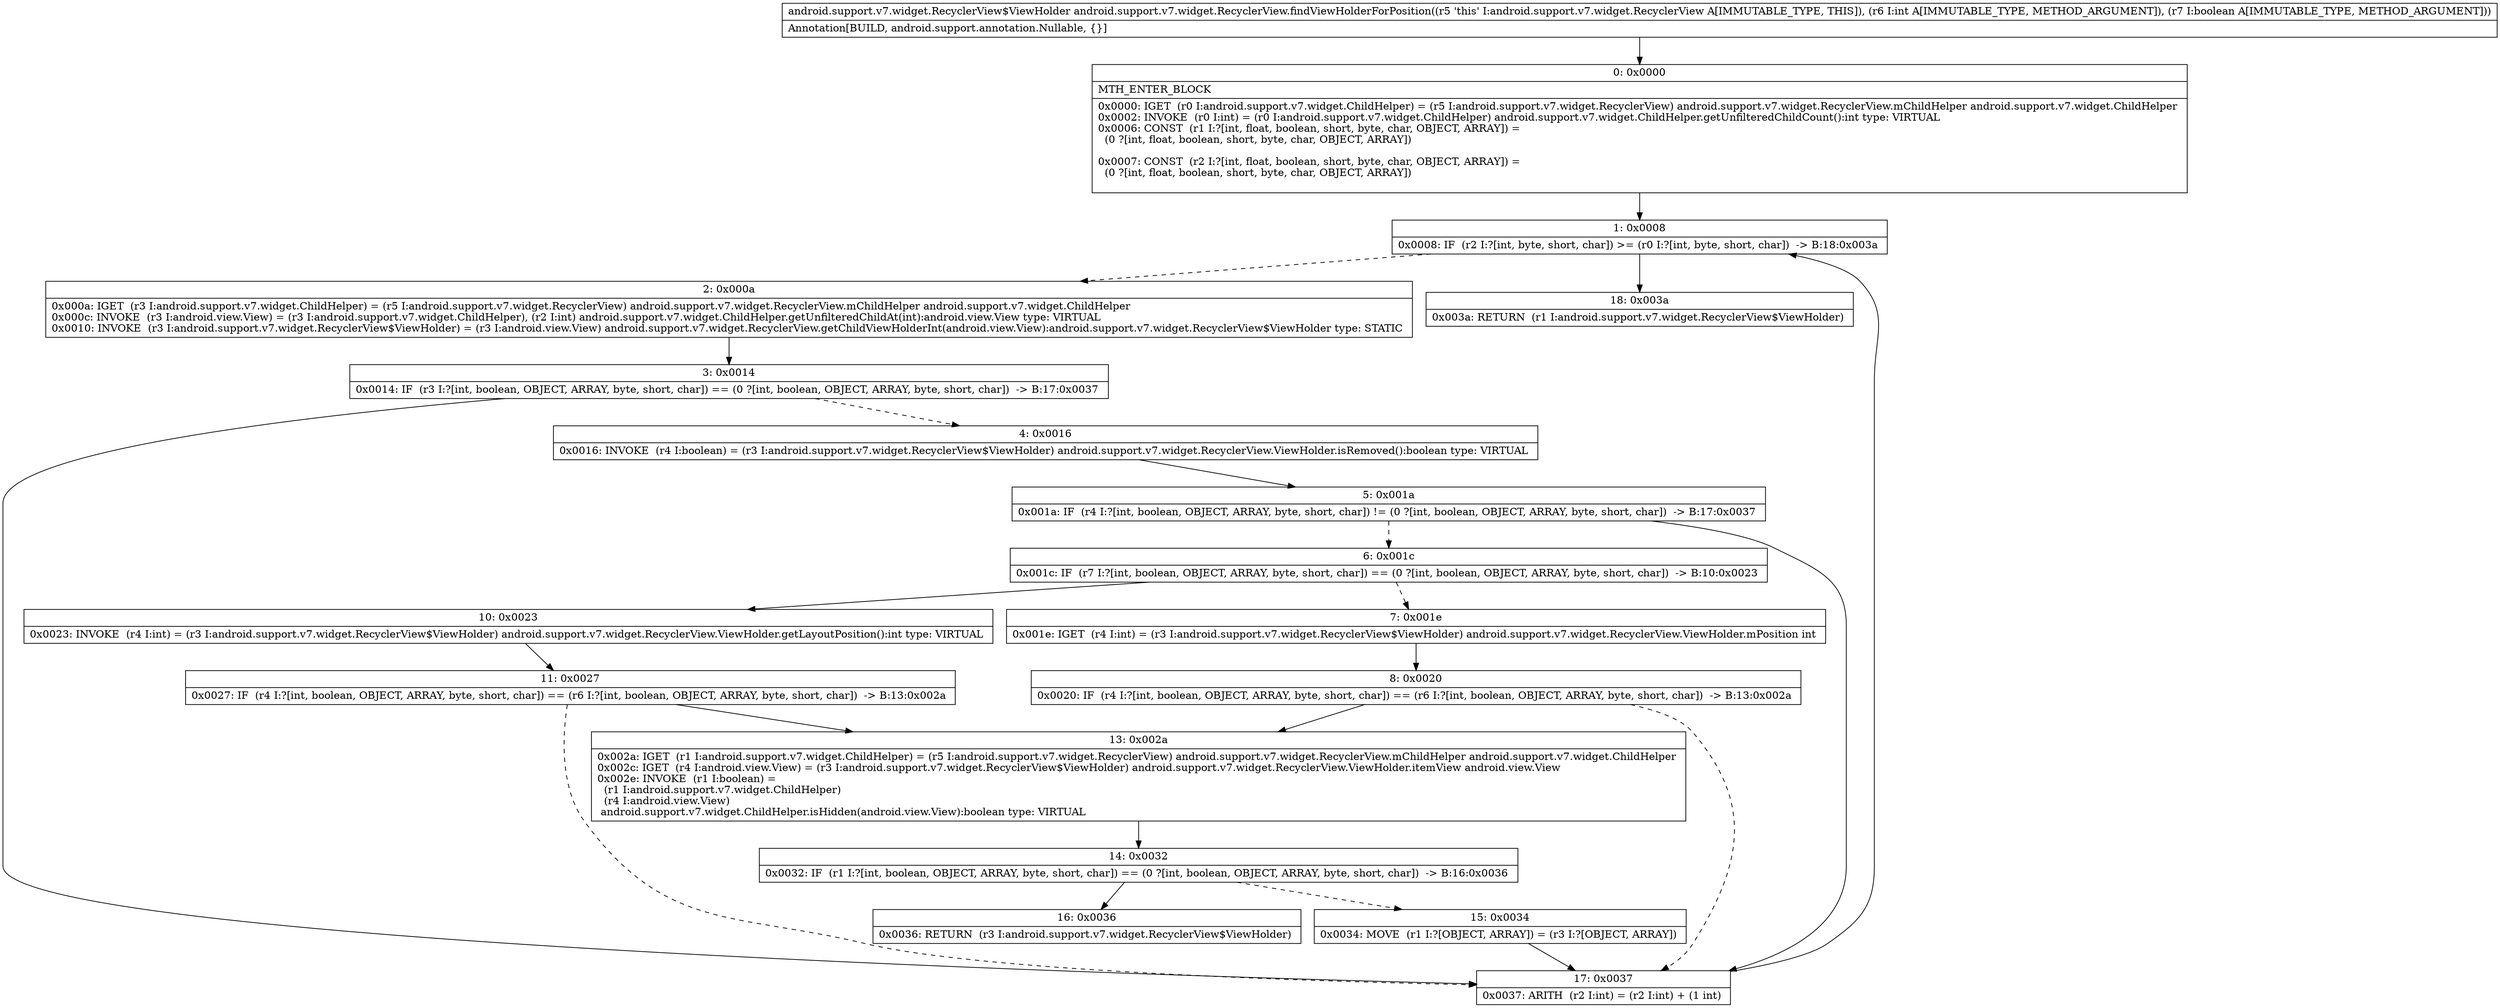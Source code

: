 digraph "CFG forandroid.support.v7.widget.RecyclerView.findViewHolderForPosition(IZ)Landroid\/support\/v7\/widget\/RecyclerView$ViewHolder;" {
Node_0 [shape=record,label="{0\:\ 0x0000|MTH_ENTER_BLOCK\l|0x0000: IGET  (r0 I:android.support.v7.widget.ChildHelper) = (r5 I:android.support.v7.widget.RecyclerView) android.support.v7.widget.RecyclerView.mChildHelper android.support.v7.widget.ChildHelper \l0x0002: INVOKE  (r0 I:int) = (r0 I:android.support.v7.widget.ChildHelper) android.support.v7.widget.ChildHelper.getUnfilteredChildCount():int type: VIRTUAL \l0x0006: CONST  (r1 I:?[int, float, boolean, short, byte, char, OBJECT, ARRAY]) = \l  (0 ?[int, float, boolean, short, byte, char, OBJECT, ARRAY])\l \l0x0007: CONST  (r2 I:?[int, float, boolean, short, byte, char, OBJECT, ARRAY]) = \l  (0 ?[int, float, boolean, short, byte, char, OBJECT, ARRAY])\l \l}"];
Node_1 [shape=record,label="{1\:\ 0x0008|0x0008: IF  (r2 I:?[int, byte, short, char]) \>= (r0 I:?[int, byte, short, char])  \-\> B:18:0x003a \l}"];
Node_2 [shape=record,label="{2\:\ 0x000a|0x000a: IGET  (r3 I:android.support.v7.widget.ChildHelper) = (r5 I:android.support.v7.widget.RecyclerView) android.support.v7.widget.RecyclerView.mChildHelper android.support.v7.widget.ChildHelper \l0x000c: INVOKE  (r3 I:android.view.View) = (r3 I:android.support.v7.widget.ChildHelper), (r2 I:int) android.support.v7.widget.ChildHelper.getUnfilteredChildAt(int):android.view.View type: VIRTUAL \l0x0010: INVOKE  (r3 I:android.support.v7.widget.RecyclerView$ViewHolder) = (r3 I:android.view.View) android.support.v7.widget.RecyclerView.getChildViewHolderInt(android.view.View):android.support.v7.widget.RecyclerView$ViewHolder type: STATIC \l}"];
Node_3 [shape=record,label="{3\:\ 0x0014|0x0014: IF  (r3 I:?[int, boolean, OBJECT, ARRAY, byte, short, char]) == (0 ?[int, boolean, OBJECT, ARRAY, byte, short, char])  \-\> B:17:0x0037 \l}"];
Node_4 [shape=record,label="{4\:\ 0x0016|0x0016: INVOKE  (r4 I:boolean) = (r3 I:android.support.v7.widget.RecyclerView$ViewHolder) android.support.v7.widget.RecyclerView.ViewHolder.isRemoved():boolean type: VIRTUAL \l}"];
Node_5 [shape=record,label="{5\:\ 0x001a|0x001a: IF  (r4 I:?[int, boolean, OBJECT, ARRAY, byte, short, char]) != (0 ?[int, boolean, OBJECT, ARRAY, byte, short, char])  \-\> B:17:0x0037 \l}"];
Node_6 [shape=record,label="{6\:\ 0x001c|0x001c: IF  (r7 I:?[int, boolean, OBJECT, ARRAY, byte, short, char]) == (0 ?[int, boolean, OBJECT, ARRAY, byte, short, char])  \-\> B:10:0x0023 \l}"];
Node_7 [shape=record,label="{7\:\ 0x001e|0x001e: IGET  (r4 I:int) = (r3 I:android.support.v7.widget.RecyclerView$ViewHolder) android.support.v7.widget.RecyclerView.ViewHolder.mPosition int \l}"];
Node_8 [shape=record,label="{8\:\ 0x0020|0x0020: IF  (r4 I:?[int, boolean, OBJECT, ARRAY, byte, short, char]) == (r6 I:?[int, boolean, OBJECT, ARRAY, byte, short, char])  \-\> B:13:0x002a \l}"];
Node_10 [shape=record,label="{10\:\ 0x0023|0x0023: INVOKE  (r4 I:int) = (r3 I:android.support.v7.widget.RecyclerView$ViewHolder) android.support.v7.widget.RecyclerView.ViewHolder.getLayoutPosition():int type: VIRTUAL \l}"];
Node_11 [shape=record,label="{11\:\ 0x0027|0x0027: IF  (r4 I:?[int, boolean, OBJECT, ARRAY, byte, short, char]) == (r6 I:?[int, boolean, OBJECT, ARRAY, byte, short, char])  \-\> B:13:0x002a \l}"];
Node_13 [shape=record,label="{13\:\ 0x002a|0x002a: IGET  (r1 I:android.support.v7.widget.ChildHelper) = (r5 I:android.support.v7.widget.RecyclerView) android.support.v7.widget.RecyclerView.mChildHelper android.support.v7.widget.ChildHelper \l0x002c: IGET  (r4 I:android.view.View) = (r3 I:android.support.v7.widget.RecyclerView$ViewHolder) android.support.v7.widget.RecyclerView.ViewHolder.itemView android.view.View \l0x002e: INVOKE  (r1 I:boolean) = \l  (r1 I:android.support.v7.widget.ChildHelper)\l  (r4 I:android.view.View)\l android.support.v7.widget.ChildHelper.isHidden(android.view.View):boolean type: VIRTUAL \l}"];
Node_14 [shape=record,label="{14\:\ 0x0032|0x0032: IF  (r1 I:?[int, boolean, OBJECT, ARRAY, byte, short, char]) == (0 ?[int, boolean, OBJECT, ARRAY, byte, short, char])  \-\> B:16:0x0036 \l}"];
Node_15 [shape=record,label="{15\:\ 0x0034|0x0034: MOVE  (r1 I:?[OBJECT, ARRAY]) = (r3 I:?[OBJECT, ARRAY]) \l}"];
Node_16 [shape=record,label="{16\:\ 0x0036|0x0036: RETURN  (r3 I:android.support.v7.widget.RecyclerView$ViewHolder) \l}"];
Node_17 [shape=record,label="{17\:\ 0x0037|0x0037: ARITH  (r2 I:int) = (r2 I:int) + (1 int) \l}"];
Node_18 [shape=record,label="{18\:\ 0x003a|0x003a: RETURN  (r1 I:android.support.v7.widget.RecyclerView$ViewHolder) \l}"];
MethodNode[shape=record,label="{android.support.v7.widget.RecyclerView$ViewHolder android.support.v7.widget.RecyclerView.findViewHolderForPosition((r5 'this' I:android.support.v7.widget.RecyclerView A[IMMUTABLE_TYPE, THIS]), (r6 I:int A[IMMUTABLE_TYPE, METHOD_ARGUMENT]), (r7 I:boolean A[IMMUTABLE_TYPE, METHOD_ARGUMENT]))  | Annotation[BUILD, android.support.annotation.Nullable, \{\}]\l}"];
MethodNode -> Node_0;
Node_0 -> Node_1;
Node_1 -> Node_2[style=dashed];
Node_1 -> Node_18;
Node_2 -> Node_3;
Node_3 -> Node_4[style=dashed];
Node_3 -> Node_17;
Node_4 -> Node_5;
Node_5 -> Node_6[style=dashed];
Node_5 -> Node_17;
Node_6 -> Node_7[style=dashed];
Node_6 -> Node_10;
Node_7 -> Node_8;
Node_8 -> Node_13;
Node_8 -> Node_17[style=dashed];
Node_10 -> Node_11;
Node_11 -> Node_13;
Node_11 -> Node_17[style=dashed];
Node_13 -> Node_14;
Node_14 -> Node_15[style=dashed];
Node_14 -> Node_16;
Node_15 -> Node_17;
Node_17 -> Node_1;
}

